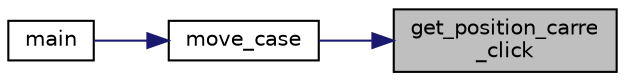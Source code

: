 digraph "get_position_carre_click"
{
 // LATEX_PDF_SIZE
  edge [fontname="Helvetica",fontsize="10",labelfontname="Helvetica",labelfontsize="10"];
  node [fontname="Helvetica",fontsize="10",shape=record];
  rankdir="RL";
  Node1 [label="get_position_carre\l_click",height=0.2,width=0.4,color="black", fillcolor="grey75", style="filled", fontcolor="black",tooltip="Retourne la case du plateau sur laquelle l'utilisateur a cliqué en fonction des coordonnées du clic."];
  Node1 -> Node2 [dir="back",color="midnightblue",fontsize="10",style="solid",fontname="Helvetica"];
  Node2 [label="move_case",height=0.2,width=0.4,color="black", fillcolor="white", style="filled",URL="$main_8c.html#a725476abc9735c8ad148677fad2c1b90",tooltip="Gère le déplacement des cases du plateau."];
  Node2 -> Node3 [dir="back",color="midnightblue",fontsize="10",style="solid",fontname="Helvetica"];
  Node3 [label="main",height=0.2,width=0.4,color="black", fillcolor="white", style="filled",URL="$main_8c.html#abf9e6b7e6f15df4b525a2e7705ba3089",tooltip="Fonction principale."];
}
